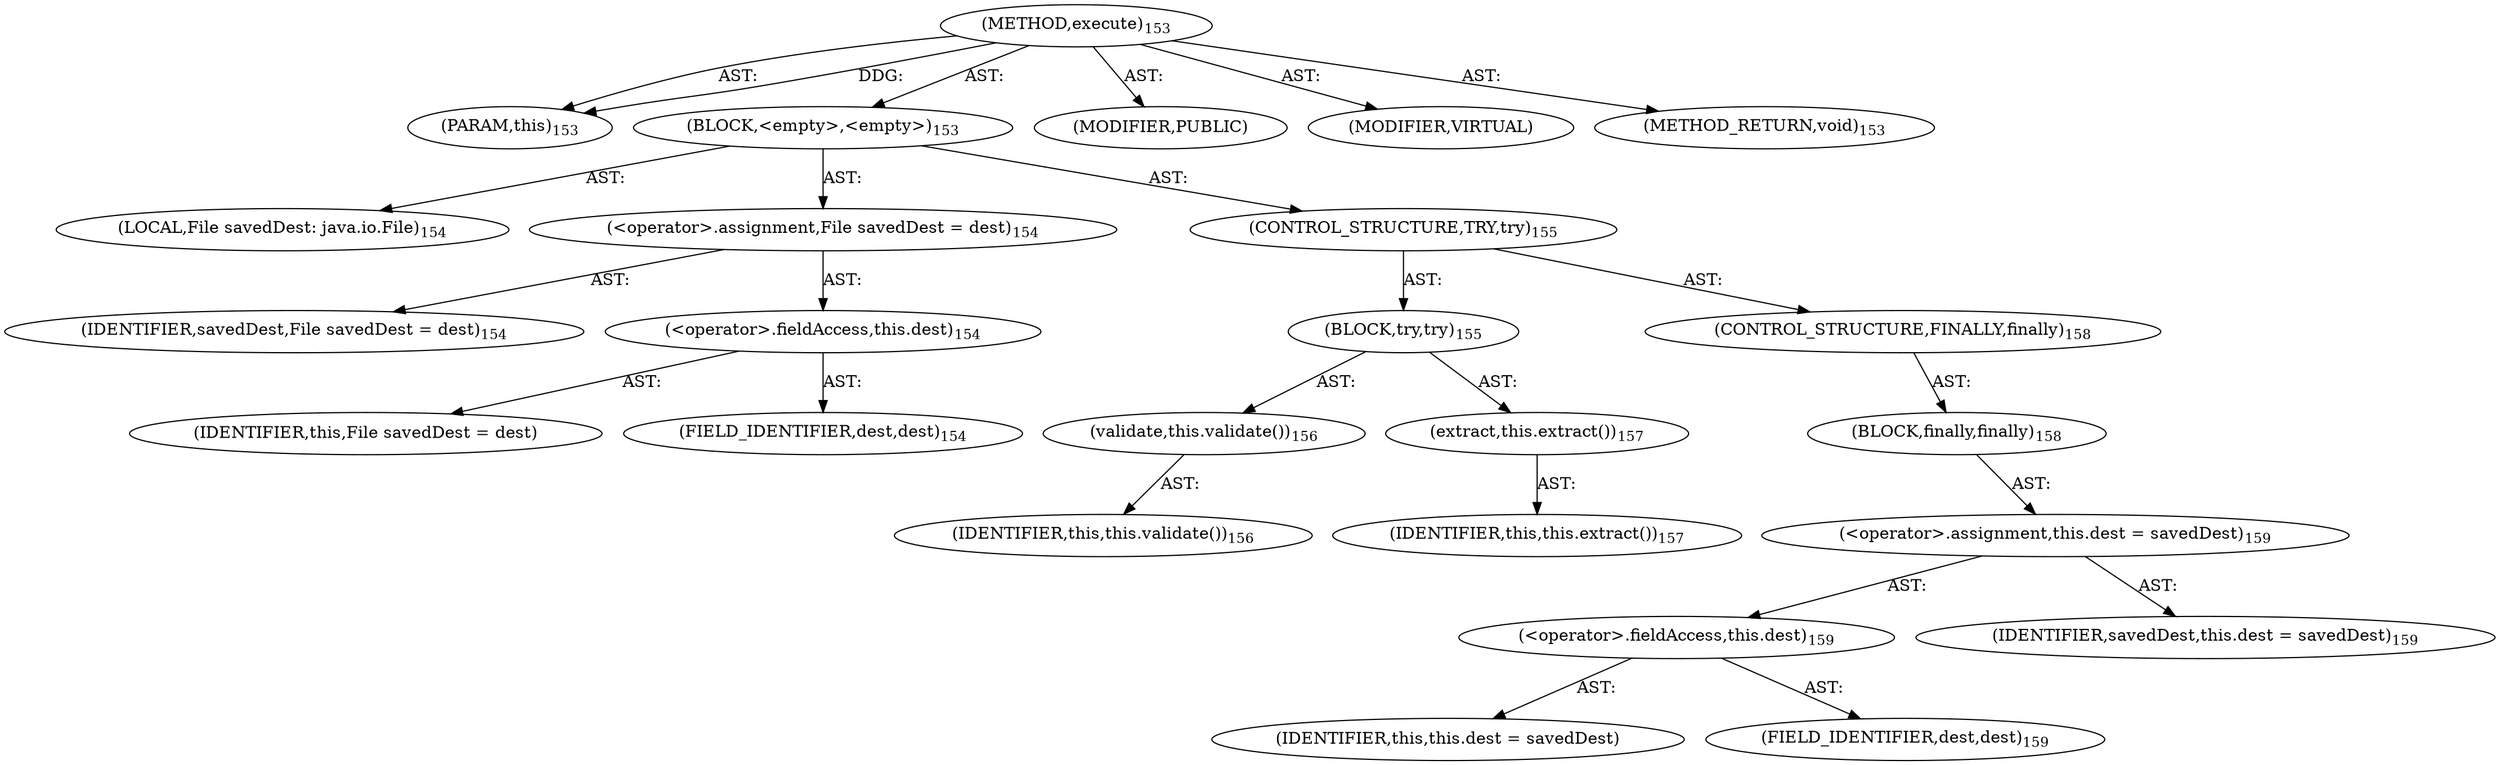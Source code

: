 digraph "execute" {  
"111669149702" [label = <(METHOD,execute)<SUB>153</SUB>> ]
"115964116996" [label = <(PARAM,this)<SUB>153</SUB>> ]
"25769803792" [label = <(BLOCK,&lt;empty&gt;,&lt;empty&gt;)<SUB>153</SUB>> ]
"94489280518" [label = <(LOCAL,File savedDest: java.io.File)<SUB>154</SUB>> ]
"30064771151" [label = <(&lt;operator&gt;.assignment,File savedDest = dest)<SUB>154</SUB>> ]
"68719476795" [label = <(IDENTIFIER,savedDest,File savedDest = dest)<SUB>154</SUB>> ]
"30064771152" [label = <(&lt;operator&gt;.fieldAccess,this.dest)<SUB>154</SUB>> ]
"68719476796" [label = <(IDENTIFIER,this,File savedDest = dest)> ]
"55834574865" [label = <(FIELD_IDENTIFIER,dest,dest)<SUB>154</SUB>> ]
"47244640263" [label = <(CONTROL_STRUCTURE,TRY,try)<SUB>155</SUB>> ]
"25769803793" [label = <(BLOCK,try,try)<SUB>155</SUB>> ]
"30064771153" [label = <(validate,this.validate())<SUB>156</SUB>> ]
"68719476748" [label = <(IDENTIFIER,this,this.validate())<SUB>156</SUB>> ]
"30064771154" [label = <(extract,this.extract())<SUB>157</SUB>> ]
"68719476749" [label = <(IDENTIFIER,this,this.extract())<SUB>157</SUB>> ]
"47244640264" [label = <(CONTROL_STRUCTURE,FINALLY,finally)<SUB>158</SUB>> ]
"25769803794" [label = <(BLOCK,finally,finally)<SUB>158</SUB>> ]
"30064771155" [label = <(&lt;operator&gt;.assignment,this.dest = savedDest)<SUB>159</SUB>> ]
"30064771156" [label = <(&lt;operator&gt;.fieldAccess,this.dest)<SUB>159</SUB>> ]
"68719476797" [label = <(IDENTIFIER,this,this.dest = savedDest)> ]
"55834574866" [label = <(FIELD_IDENTIFIER,dest,dest)<SUB>159</SUB>> ]
"68719476798" [label = <(IDENTIFIER,savedDest,this.dest = savedDest)<SUB>159</SUB>> ]
"133143986190" [label = <(MODIFIER,PUBLIC)> ]
"133143986191" [label = <(MODIFIER,VIRTUAL)> ]
"128849018886" [label = <(METHOD_RETURN,void)<SUB>153</SUB>> ]
  "111669149702" -> "115964116996"  [ label = "AST: "] 
  "111669149702" -> "25769803792"  [ label = "AST: "] 
  "111669149702" -> "133143986190"  [ label = "AST: "] 
  "111669149702" -> "133143986191"  [ label = "AST: "] 
  "111669149702" -> "128849018886"  [ label = "AST: "] 
  "25769803792" -> "94489280518"  [ label = "AST: "] 
  "25769803792" -> "30064771151"  [ label = "AST: "] 
  "25769803792" -> "47244640263"  [ label = "AST: "] 
  "30064771151" -> "68719476795"  [ label = "AST: "] 
  "30064771151" -> "30064771152"  [ label = "AST: "] 
  "30064771152" -> "68719476796"  [ label = "AST: "] 
  "30064771152" -> "55834574865"  [ label = "AST: "] 
  "47244640263" -> "25769803793"  [ label = "AST: "] 
  "47244640263" -> "47244640264"  [ label = "AST: "] 
  "25769803793" -> "30064771153"  [ label = "AST: "] 
  "25769803793" -> "30064771154"  [ label = "AST: "] 
  "30064771153" -> "68719476748"  [ label = "AST: "] 
  "30064771154" -> "68719476749"  [ label = "AST: "] 
  "47244640264" -> "25769803794"  [ label = "AST: "] 
  "25769803794" -> "30064771155"  [ label = "AST: "] 
  "30064771155" -> "30064771156"  [ label = "AST: "] 
  "30064771155" -> "68719476798"  [ label = "AST: "] 
  "30064771156" -> "68719476797"  [ label = "AST: "] 
  "30064771156" -> "55834574866"  [ label = "AST: "] 
  "111669149702" -> "115964116996"  [ label = "DDG: "] 
}
